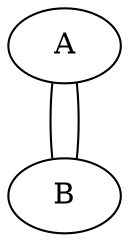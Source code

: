graph {
	graph [bb="0,0,54,108"];
	node [label="\N"];
	A	 [height=0.5,
		pos="27,90",
		width=0.75];
	B	 [height=0.5,
		pos="27,18",
		width=0.75];
	A -- B	 [pos="21.084,72.202 19.965,61.042 19.972,46.714 21.105,35.593"];
	B -- A	 [pos="32.895,35.593 34.028,46.714 34.035,61.042 32.916,72.202"];
}
